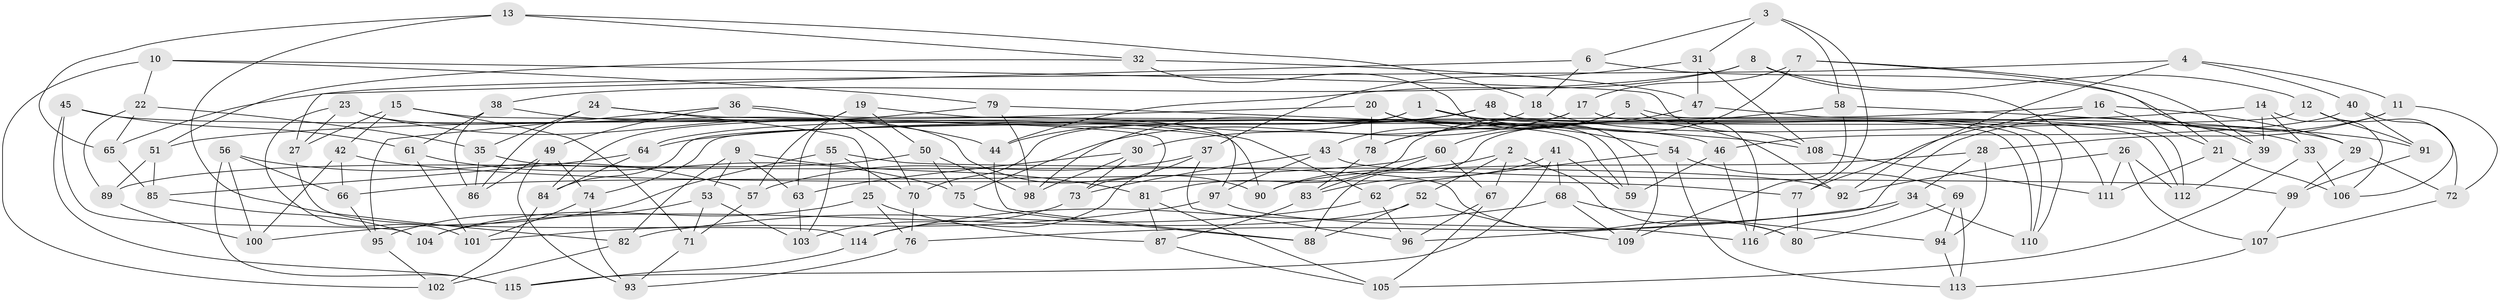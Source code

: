 // Generated by graph-tools (version 1.1) at 2025/16/03/09/25 04:16:33]
// undirected, 116 vertices, 232 edges
graph export_dot {
graph [start="1"]
  node [color=gray90,style=filled];
  1;
  2;
  3;
  4;
  5;
  6;
  7;
  8;
  9;
  10;
  11;
  12;
  13;
  14;
  15;
  16;
  17;
  18;
  19;
  20;
  21;
  22;
  23;
  24;
  25;
  26;
  27;
  28;
  29;
  30;
  31;
  32;
  33;
  34;
  35;
  36;
  37;
  38;
  39;
  40;
  41;
  42;
  43;
  44;
  45;
  46;
  47;
  48;
  49;
  50;
  51;
  52;
  53;
  54;
  55;
  56;
  57;
  58;
  59;
  60;
  61;
  62;
  63;
  64;
  65;
  66;
  67;
  68;
  69;
  70;
  71;
  72;
  73;
  74;
  75;
  76;
  77;
  78;
  79;
  80;
  81;
  82;
  83;
  84;
  85;
  86;
  87;
  88;
  89;
  90;
  91;
  92;
  93;
  94;
  95;
  96;
  97;
  98;
  99;
  100;
  101;
  102;
  103;
  104;
  105;
  106;
  107;
  108;
  109;
  110;
  111;
  112;
  113;
  114;
  115;
  116;
  1 -- 70;
  1 -- 44;
  1 -- 33;
  1 -- 54;
  2 -- 90;
  2 -- 52;
  2 -- 80;
  2 -- 67;
  3 -- 31;
  3 -- 58;
  3 -- 6;
  3 -- 77;
  4 -- 40;
  4 -- 65;
  4 -- 11;
  4 -- 92;
  5 -- 110;
  5 -- 116;
  5 -- 78;
  5 -- 60;
  6 -- 27;
  6 -- 18;
  6 -- 39;
  7 -- 39;
  7 -- 21;
  7 -- 81;
  7 -- 17;
  8 -- 44;
  8 -- 38;
  8 -- 12;
  8 -- 111;
  9 -- 81;
  9 -- 63;
  9 -- 82;
  9 -- 53;
  10 -- 79;
  10 -- 102;
  10 -- 108;
  10 -- 22;
  11 -- 28;
  11 -- 72;
  11 -- 96;
  12 -- 74;
  12 -- 91;
  12 -- 72;
  13 -- 65;
  13 -- 82;
  13 -- 18;
  13 -- 32;
  14 -- 106;
  14 -- 39;
  14 -- 64;
  14 -- 33;
  15 -- 71;
  15 -- 42;
  15 -- 90;
  15 -- 27;
  16 -- 29;
  16 -- 21;
  16 -- 77;
  16 -- 84;
  17 -- 110;
  17 -- 30;
  17 -- 43;
  18 -- 29;
  18 -- 75;
  19 -- 59;
  19 -- 57;
  19 -- 63;
  19 -- 50;
  20 -- 78;
  20 -- 51;
  20 -- 92;
  20 -- 59;
  21 -- 106;
  21 -- 111;
  22 -- 89;
  22 -- 35;
  22 -- 65;
  23 -- 44;
  23 -- 27;
  23 -- 90;
  23 -- 101;
  24 -- 86;
  24 -- 25;
  24 -- 35;
  24 -- 73;
  25 -- 87;
  25 -- 104;
  25 -- 76;
  26 -- 111;
  26 -- 107;
  26 -- 112;
  26 -- 92;
  27 -- 114;
  28 -- 94;
  28 -- 90;
  28 -- 34;
  29 -- 99;
  29 -- 72;
  30 -- 98;
  30 -- 63;
  30 -- 73;
  31 -- 47;
  31 -- 108;
  31 -- 37;
  32 -- 51;
  32 -- 47;
  32 -- 109;
  33 -- 105;
  33 -- 106;
  34 -- 110;
  34 -- 116;
  34 -- 76;
  35 -- 92;
  35 -- 86;
  36 -- 97;
  36 -- 49;
  36 -- 95;
  36 -- 70;
  37 -- 57;
  37 -- 114;
  37 -- 96;
  38 -- 61;
  38 -- 86;
  38 -- 62;
  39 -- 112;
  40 -- 106;
  40 -- 46;
  40 -- 91;
  41 -- 115;
  41 -- 68;
  41 -- 59;
  41 -- 83;
  42 -- 100;
  42 -- 77;
  42 -- 66;
  43 -- 73;
  43 -- 97;
  43 -- 99;
  44 -- 88;
  45 -- 46;
  45 -- 104;
  45 -- 115;
  45 -- 61;
  46 -- 116;
  46 -- 59;
  47 -- 78;
  47 -- 112;
  48 -- 112;
  48 -- 98;
  48 -- 110;
  48 -- 64;
  49 -- 93;
  49 -- 86;
  49 -- 74;
  50 -- 75;
  50 -- 89;
  50 -- 98;
  51 -- 89;
  51 -- 85;
  52 -- 88;
  52 -- 104;
  52 -- 109;
  53 -- 71;
  53 -- 103;
  53 -- 95;
  54 -- 62;
  54 -- 113;
  54 -- 69;
  55 -- 103;
  55 -- 70;
  55 -- 80;
  55 -- 100;
  56 -- 66;
  56 -- 100;
  56 -- 115;
  56 -- 57;
  57 -- 71;
  58 -- 109;
  58 -- 91;
  58 -- 88;
  60 -- 66;
  60 -- 83;
  60 -- 67;
  61 -- 101;
  61 -- 75;
  62 -- 96;
  62 -- 82;
  63 -- 103;
  64 -- 84;
  64 -- 85;
  65 -- 85;
  66 -- 95;
  67 -- 96;
  67 -- 105;
  68 -- 94;
  68 -- 114;
  68 -- 109;
  69 -- 113;
  69 -- 80;
  69 -- 94;
  70 -- 76;
  71 -- 93;
  72 -- 107;
  73 -- 103;
  74 -- 101;
  74 -- 93;
  75 -- 88;
  76 -- 93;
  77 -- 80;
  78 -- 83;
  79 -- 98;
  79 -- 84;
  79 -- 108;
  81 -- 105;
  81 -- 87;
  82 -- 102;
  83 -- 87;
  84 -- 102;
  85 -- 104;
  87 -- 105;
  89 -- 100;
  91 -- 99;
  94 -- 113;
  95 -- 102;
  97 -- 116;
  97 -- 101;
  99 -- 107;
  107 -- 113;
  108 -- 111;
  114 -- 115;
}
